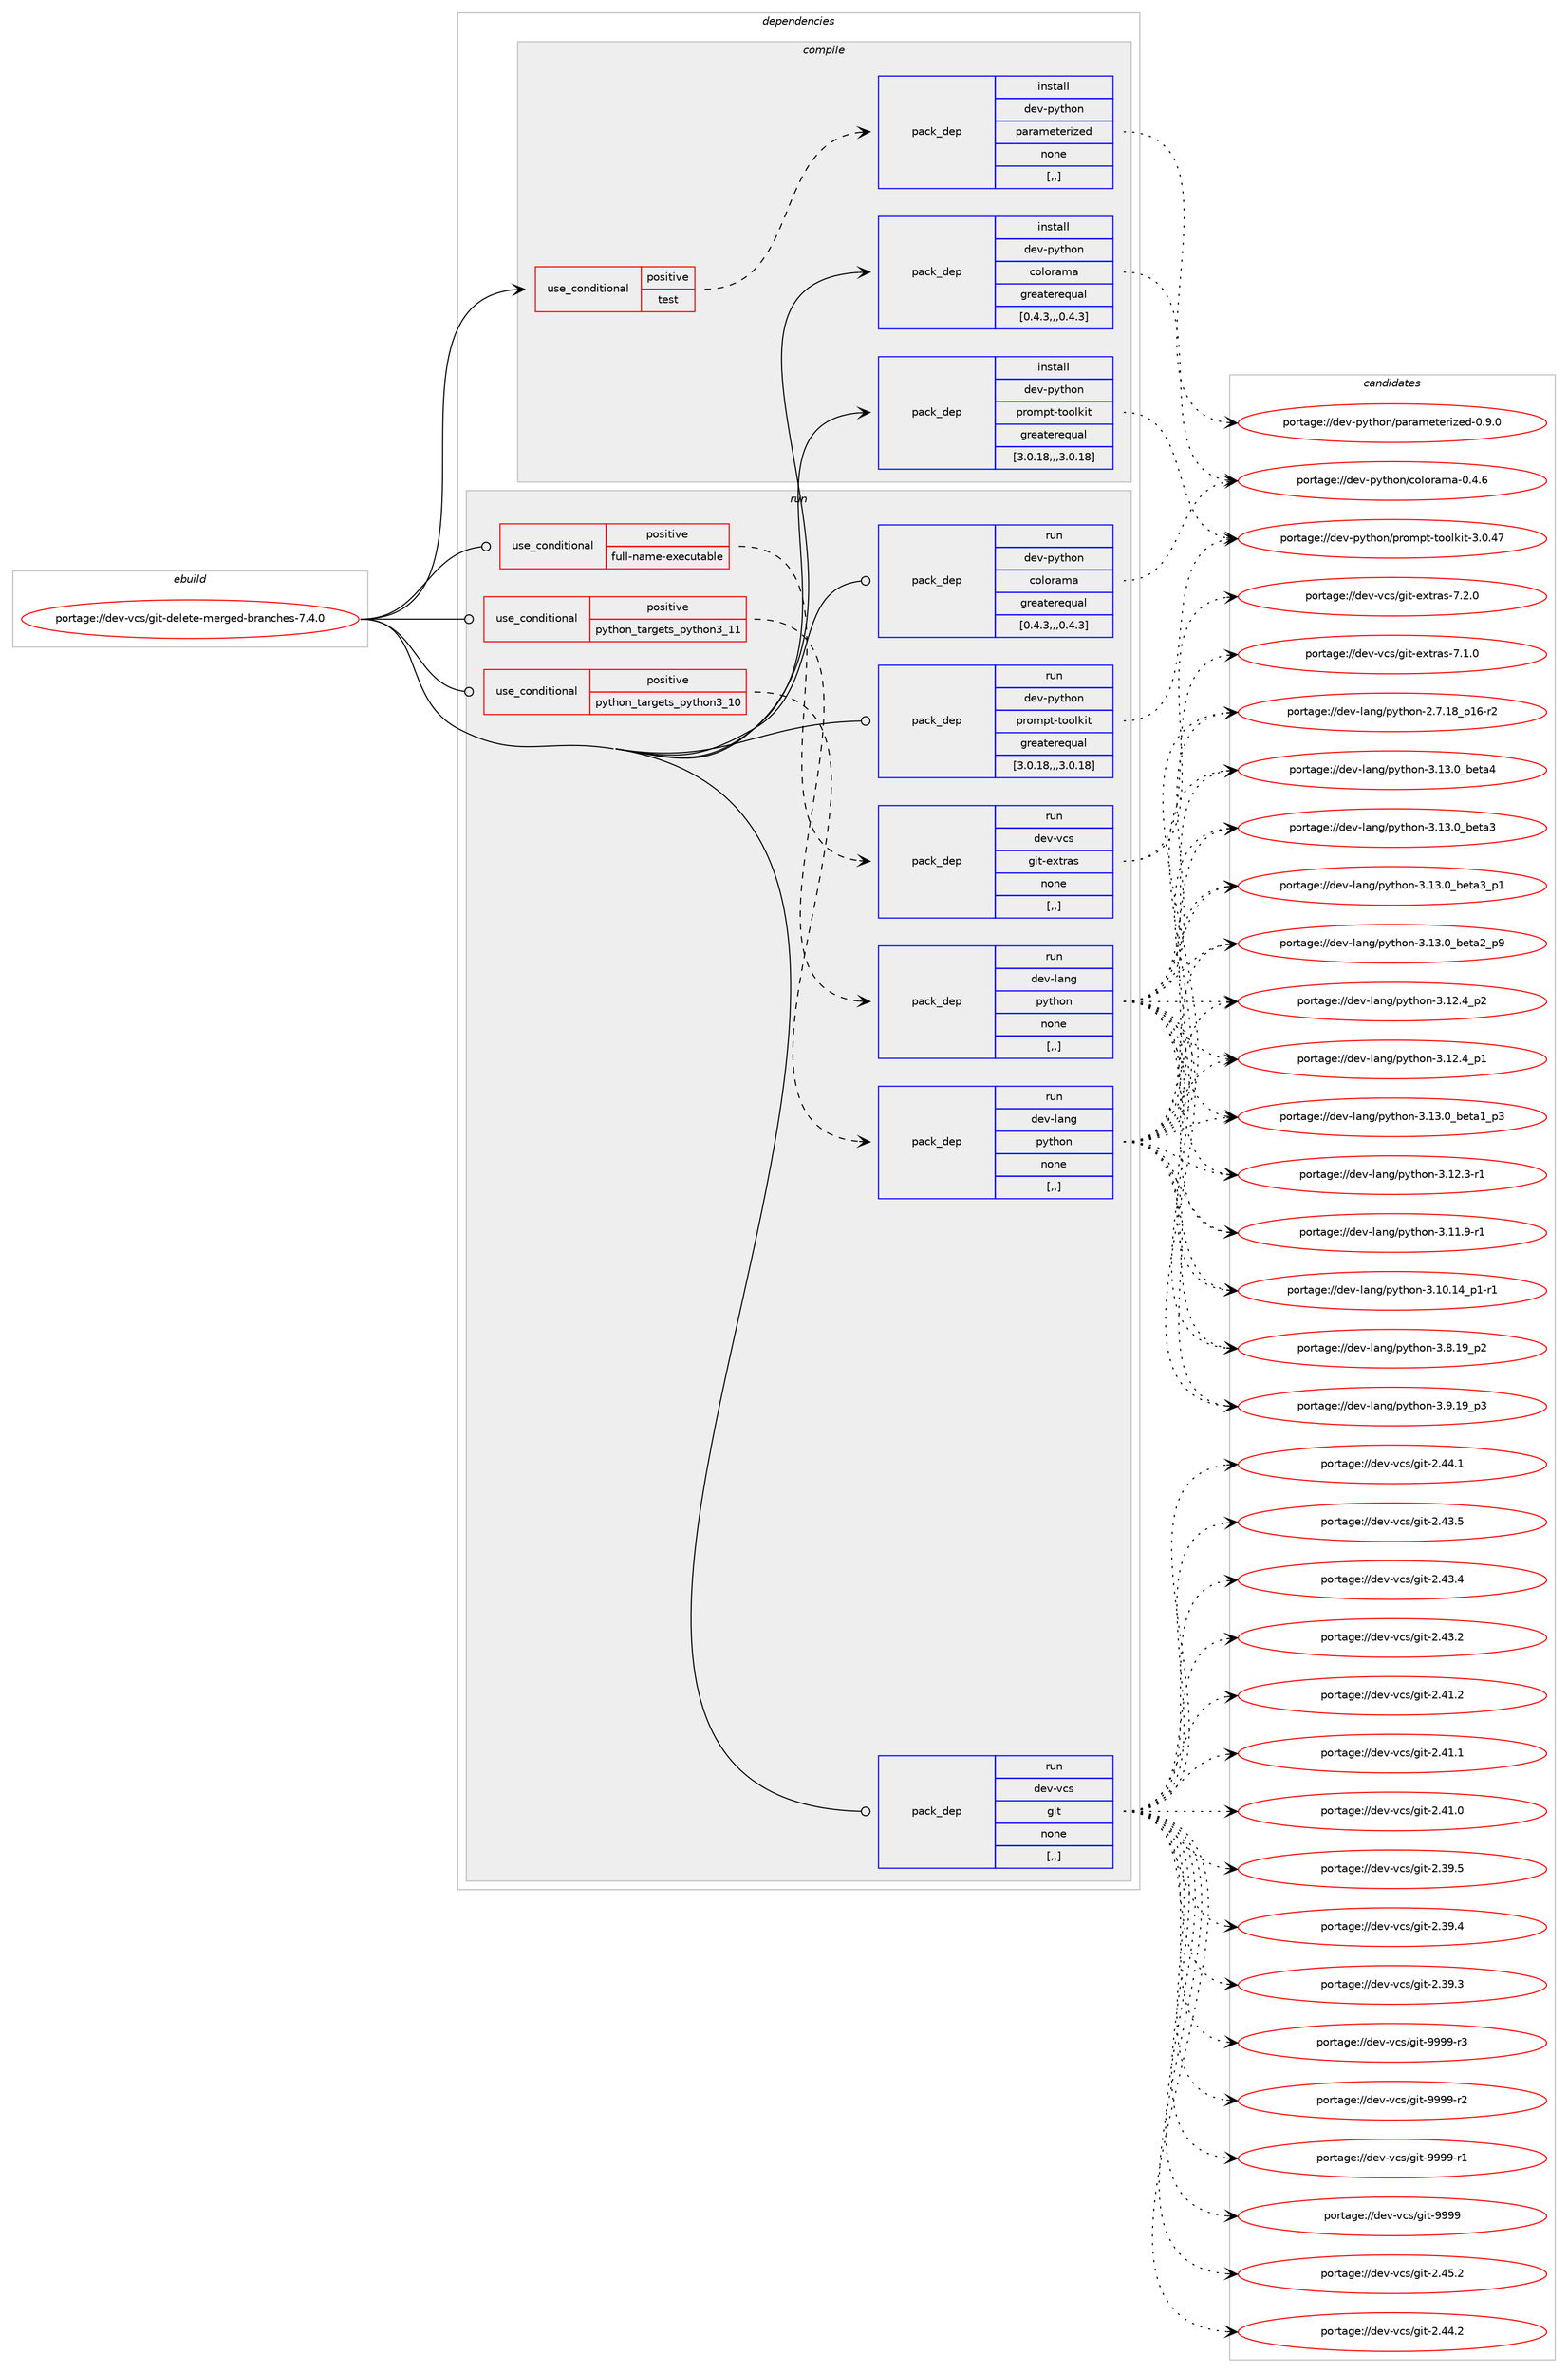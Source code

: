 digraph prolog {

# *************
# Graph options
# *************

newrank=true;
concentrate=true;
compound=true;
graph [rankdir=LR,fontname=Helvetica,fontsize=10,ranksep=1.5];#, ranksep=2.5, nodesep=0.2];
edge  [arrowhead=vee];
node  [fontname=Helvetica,fontsize=10];

# **********
# The ebuild
# **********

subgraph cluster_leftcol {
color=gray;
label=<<i>ebuild</i>>;
id [label="portage://dev-vcs/git-delete-merged-branches-7.4.0", color=red, width=4, href="../dev-vcs/git-delete-merged-branches-7.4.0.svg"];
}

# ****************
# The dependencies
# ****************

subgraph cluster_midcol {
color=gray;
label=<<i>dependencies</i>>;
subgraph cluster_compile {
fillcolor="#eeeeee";
style=filled;
label=<<i>compile</i>>;
subgraph cond62502 {
dependency222263 [label=<<TABLE BORDER="0" CELLBORDER="1" CELLSPACING="0" CELLPADDING="4"><TR><TD ROWSPAN="3" CELLPADDING="10">use_conditional</TD></TR><TR><TD>positive</TD></TR><TR><TD>test</TD></TR></TABLE>>, shape=none, color=red];
subgraph pack158298 {
dependency222264 [label=<<TABLE BORDER="0" CELLBORDER="1" CELLSPACING="0" CELLPADDING="4" WIDTH="220"><TR><TD ROWSPAN="6" CELLPADDING="30">pack_dep</TD></TR><TR><TD WIDTH="110">install</TD></TR><TR><TD>dev-python</TD></TR><TR><TD>parameterized</TD></TR><TR><TD>none</TD></TR><TR><TD>[,,]</TD></TR></TABLE>>, shape=none, color=blue];
}
dependency222263:e -> dependency222264:w [weight=20,style="dashed",arrowhead="vee"];
}
id:e -> dependency222263:w [weight=20,style="solid",arrowhead="vee"];
subgraph pack158299 {
dependency222265 [label=<<TABLE BORDER="0" CELLBORDER="1" CELLSPACING="0" CELLPADDING="4" WIDTH="220"><TR><TD ROWSPAN="6" CELLPADDING="30">pack_dep</TD></TR><TR><TD WIDTH="110">install</TD></TR><TR><TD>dev-python</TD></TR><TR><TD>colorama</TD></TR><TR><TD>greaterequal</TD></TR><TR><TD>[0.4.3,,,0.4.3]</TD></TR></TABLE>>, shape=none, color=blue];
}
id:e -> dependency222265:w [weight=20,style="solid",arrowhead="vee"];
subgraph pack158300 {
dependency222266 [label=<<TABLE BORDER="0" CELLBORDER="1" CELLSPACING="0" CELLPADDING="4" WIDTH="220"><TR><TD ROWSPAN="6" CELLPADDING="30">pack_dep</TD></TR><TR><TD WIDTH="110">install</TD></TR><TR><TD>dev-python</TD></TR><TR><TD>prompt-toolkit</TD></TR><TR><TD>greaterequal</TD></TR><TR><TD>[3.0.18,,,3.0.18]</TD></TR></TABLE>>, shape=none, color=blue];
}
id:e -> dependency222266:w [weight=20,style="solid",arrowhead="vee"];
}
subgraph cluster_compileandrun {
fillcolor="#eeeeee";
style=filled;
label=<<i>compile and run</i>>;
}
subgraph cluster_run {
fillcolor="#eeeeee";
style=filled;
label=<<i>run</i>>;
subgraph cond62503 {
dependency222267 [label=<<TABLE BORDER="0" CELLBORDER="1" CELLSPACING="0" CELLPADDING="4"><TR><TD ROWSPAN="3" CELLPADDING="10">use_conditional</TD></TR><TR><TD>positive</TD></TR><TR><TD>full-name-executable</TD></TR></TABLE>>, shape=none, color=red];
subgraph pack158301 {
dependency222268 [label=<<TABLE BORDER="0" CELLBORDER="1" CELLSPACING="0" CELLPADDING="4" WIDTH="220"><TR><TD ROWSPAN="6" CELLPADDING="30">pack_dep</TD></TR><TR><TD WIDTH="110">run</TD></TR><TR><TD>dev-vcs</TD></TR><TR><TD>git-extras</TD></TR><TR><TD>none</TD></TR><TR><TD>[,,]</TD></TR></TABLE>>, shape=none, color=blue];
}
dependency222267:e -> dependency222268:w [weight=20,style="dashed",arrowhead="vee"];
}
id:e -> dependency222267:w [weight=20,style="solid",arrowhead="odot"];
subgraph cond62504 {
dependency222269 [label=<<TABLE BORDER="0" CELLBORDER="1" CELLSPACING="0" CELLPADDING="4"><TR><TD ROWSPAN="3" CELLPADDING="10">use_conditional</TD></TR><TR><TD>positive</TD></TR><TR><TD>python_targets_python3_10</TD></TR></TABLE>>, shape=none, color=red];
subgraph pack158302 {
dependency222270 [label=<<TABLE BORDER="0" CELLBORDER="1" CELLSPACING="0" CELLPADDING="4" WIDTH="220"><TR><TD ROWSPAN="6" CELLPADDING="30">pack_dep</TD></TR><TR><TD WIDTH="110">run</TD></TR><TR><TD>dev-lang</TD></TR><TR><TD>python</TD></TR><TR><TD>none</TD></TR><TR><TD>[,,]</TD></TR></TABLE>>, shape=none, color=blue];
}
dependency222269:e -> dependency222270:w [weight=20,style="dashed",arrowhead="vee"];
}
id:e -> dependency222269:w [weight=20,style="solid",arrowhead="odot"];
subgraph cond62505 {
dependency222271 [label=<<TABLE BORDER="0" CELLBORDER="1" CELLSPACING="0" CELLPADDING="4"><TR><TD ROWSPAN="3" CELLPADDING="10">use_conditional</TD></TR><TR><TD>positive</TD></TR><TR><TD>python_targets_python3_11</TD></TR></TABLE>>, shape=none, color=red];
subgraph pack158303 {
dependency222272 [label=<<TABLE BORDER="0" CELLBORDER="1" CELLSPACING="0" CELLPADDING="4" WIDTH="220"><TR><TD ROWSPAN="6" CELLPADDING="30">pack_dep</TD></TR><TR><TD WIDTH="110">run</TD></TR><TR><TD>dev-lang</TD></TR><TR><TD>python</TD></TR><TR><TD>none</TD></TR><TR><TD>[,,]</TD></TR></TABLE>>, shape=none, color=blue];
}
dependency222271:e -> dependency222272:w [weight=20,style="dashed",arrowhead="vee"];
}
id:e -> dependency222271:w [weight=20,style="solid",arrowhead="odot"];
subgraph pack158304 {
dependency222273 [label=<<TABLE BORDER="0" CELLBORDER="1" CELLSPACING="0" CELLPADDING="4" WIDTH="220"><TR><TD ROWSPAN="6" CELLPADDING="30">pack_dep</TD></TR><TR><TD WIDTH="110">run</TD></TR><TR><TD>dev-python</TD></TR><TR><TD>colorama</TD></TR><TR><TD>greaterequal</TD></TR><TR><TD>[0.4.3,,,0.4.3]</TD></TR></TABLE>>, shape=none, color=blue];
}
id:e -> dependency222273:w [weight=20,style="solid",arrowhead="odot"];
subgraph pack158305 {
dependency222274 [label=<<TABLE BORDER="0" CELLBORDER="1" CELLSPACING="0" CELLPADDING="4" WIDTH="220"><TR><TD ROWSPAN="6" CELLPADDING="30">pack_dep</TD></TR><TR><TD WIDTH="110">run</TD></TR><TR><TD>dev-python</TD></TR><TR><TD>prompt-toolkit</TD></TR><TR><TD>greaterequal</TD></TR><TR><TD>[3.0.18,,,3.0.18]</TD></TR></TABLE>>, shape=none, color=blue];
}
id:e -> dependency222274:w [weight=20,style="solid",arrowhead="odot"];
subgraph pack158306 {
dependency222275 [label=<<TABLE BORDER="0" CELLBORDER="1" CELLSPACING="0" CELLPADDING="4" WIDTH="220"><TR><TD ROWSPAN="6" CELLPADDING="30">pack_dep</TD></TR><TR><TD WIDTH="110">run</TD></TR><TR><TD>dev-vcs</TD></TR><TR><TD>git</TD></TR><TR><TD>none</TD></TR><TR><TD>[,,]</TD></TR></TABLE>>, shape=none, color=blue];
}
id:e -> dependency222275:w [weight=20,style="solid",arrowhead="odot"];
}
}

# **************
# The candidates
# **************

subgraph cluster_choices {
rank=same;
color=gray;
label=<<i>candidates</i>>;

subgraph choice158298 {
color=black;
nodesep=1;
choice10010111845112121116104111110471129711497109101116101114105122101100454846574648 [label="portage://dev-python/parameterized-0.9.0", color=red, width=4,href="../dev-python/parameterized-0.9.0.svg"];
dependency222264:e -> choice10010111845112121116104111110471129711497109101116101114105122101100454846574648:w [style=dotted,weight="100"];
}
subgraph choice158299 {
color=black;
nodesep=1;
choice1001011184511212111610411111047991111081111149710997454846524654 [label="portage://dev-python/colorama-0.4.6", color=red, width=4,href="../dev-python/colorama-0.4.6.svg"];
dependency222265:e -> choice1001011184511212111610411111047991111081111149710997454846524654:w [style=dotted,weight="100"];
}
subgraph choice158300 {
color=black;
nodesep=1;
choice10010111845112121116104111110471121141111091121164511611111110810710511645514648465255 [label="portage://dev-python/prompt-toolkit-3.0.47", color=red, width=4,href="../dev-python/prompt-toolkit-3.0.47.svg"];
dependency222266:e -> choice10010111845112121116104111110471121141111091121164511611111110810710511645514648465255:w [style=dotted,weight="100"];
}
subgraph choice158301 {
color=black;
nodesep=1;
choice1001011184511899115471031051164510112011611497115455546504648 [label="portage://dev-vcs/git-extras-7.2.0", color=red, width=4,href="../dev-vcs/git-extras-7.2.0.svg"];
choice1001011184511899115471031051164510112011611497115455546494648 [label="portage://dev-vcs/git-extras-7.1.0", color=red, width=4,href="../dev-vcs/git-extras-7.1.0.svg"];
dependency222268:e -> choice1001011184511899115471031051164510112011611497115455546504648:w [style=dotted,weight="100"];
dependency222268:e -> choice1001011184511899115471031051164510112011611497115455546494648:w [style=dotted,weight="100"];
}
subgraph choice158302 {
color=black;
nodesep=1;
choice1001011184510897110103471121211161041111104551464951464895981011169752 [label="portage://dev-lang/python-3.13.0_beta4", color=red, width=4,href="../dev-lang/python-3.13.0_beta4.svg"];
choice10010111845108971101034711212111610411111045514649514648959810111697519511249 [label="portage://dev-lang/python-3.13.0_beta3_p1", color=red, width=4,href="../dev-lang/python-3.13.0_beta3_p1.svg"];
choice1001011184510897110103471121211161041111104551464951464895981011169751 [label="portage://dev-lang/python-3.13.0_beta3", color=red, width=4,href="../dev-lang/python-3.13.0_beta3.svg"];
choice10010111845108971101034711212111610411111045514649514648959810111697509511257 [label="portage://dev-lang/python-3.13.0_beta2_p9", color=red, width=4,href="../dev-lang/python-3.13.0_beta2_p9.svg"];
choice10010111845108971101034711212111610411111045514649514648959810111697499511251 [label="portage://dev-lang/python-3.13.0_beta1_p3", color=red, width=4,href="../dev-lang/python-3.13.0_beta1_p3.svg"];
choice100101118451089711010347112121116104111110455146495046529511250 [label="portage://dev-lang/python-3.12.4_p2", color=red, width=4,href="../dev-lang/python-3.12.4_p2.svg"];
choice100101118451089711010347112121116104111110455146495046529511249 [label="portage://dev-lang/python-3.12.4_p1", color=red, width=4,href="../dev-lang/python-3.12.4_p1.svg"];
choice100101118451089711010347112121116104111110455146495046514511449 [label="portage://dev-lang/python-3.12.3-r1", color=red, width=4,href="../dev-lang/python-3.12.3-r1.svg"];
choice100101118451089711010347112121116104111110455146494946574511449 [label="portage://dev-lang/python-3.11.9-r1", color=red, width=4,href="../dev-lang/python-3.11.9-r1.svg"];
choice100101118451089711010347112121116104111110455146494846495295112494511449 [label="portage://dev-lang/python-3.10.14_p1-r1", color=red, width=4,href="../dev-lang/python-3.10.14_p1-r1.svg"];
choice100101118451089711010347112121116104111110455146574649579511251 [label="portage://dev-lang/python-3.9.19_p3", color=red, width=4,href="../dev-lang/python-3.9.19_p3.svg"];
choice100101118451089711010347112121116104111110455146564649579511250 [label="portage://dev-lang/python-3.8.19_p2", color=red, width=4,href="../dev-lang/python-3.8.19_p2.svg"];
choice100101118451089711010347112121116104111110455046554649569511249544511450 [label="portage://dev-lang/python-2.7.18_p16-r2", color=red, width=4,href="../dev-lang/python-2.7.18_p16-r2.svg"];
dependency222270:e -> choice1001011184510897110103471121211161041111104551464951464895981011169752:w [style=dotted,weight="100"];
dependency222270:e -> choice10010111845108971101034711212111610411111045514649514648959810111697519511249:w [style=dotted,weight="100"];
dependency222270:e -> choice1001011184510897110103471121211161041111104551464951464895981011169751:w [style=dotted,weight="100"];
dependency222270:e -> choice10010111845108971101034711212111610411111045514649514648959810111697509511257:w [style=dotted,weight="100"];
dependency222270:e -> choice10010111845108971101034711212111610411111045514649514648959810111697499511251:w [style=dotted,weight="100"];
dependency222270:e -> choice100101118451089711010347112121116104111110455146495046529511250:w [style=dotted,weight="100"];
dependency222270:e -> choice100101118451089711010347112121116104111110455146495046529511249:w [style=dotted,weight="100"];
dependency222270:e -> choice100101118451089711010347112121116104111110455146495046514511449:w [style=dotted,weight="100"];
dependency222270:e -> choice100101118451089711010347112121116104111110455146494946574511449:w [style=dotted,weight="100"];
dependency222270:e -> choice100101118451089711010347112121116104111110455146494846495295112494511449:w [style=dotted,weight="100"];
dependency222270:e -> choice100101118451089711010347112121116104111110455146574649579511251:w [style=dotted,weight="100"];
dependency222270:e -> choice100101118451089711010347112121116104111110455146564649579511250:w [style=dotted,weight="100"];
dependency222270:e -> choice100101118451089711010347112121116104111110455046554649569511249544511450:w [style=dotted,weight="100"];
}
subgraph choice158303 {
color=black;
nodesep=1;
choice1001011184510897110103471121211161041111104551464951464895981011169752 [label="portage://dev-lang/python-3.13.0_beta4", color=red, width=4,href="../dev-lang/python-3.13.0_beta4.svg"];
choice10010111845108971101034711212111610411111045514649514648959810111697519511249 [label="portage://dev-lang/python-3.13.0_beta3_p1", color=red, width=4,href="../dev-lang/python-3.13.0_beta3_p1.svg"];
choice1001011184510897110103471121211161041111104551464951464895981011169751 [label="portage://dev-lang/python-3.13.0_beta3", color=red, width=4,href="../dev-lang/python-3.13.0_beta3.svg"];
choice10010111845108971101034711212111610411111045514649514648959810111697509511257 [label="portage://dev-lang/python-3.13.0_beta2_p9", color=red, width=4,href="../dev-lang/python-3.13.0_beta2_p9.svg"];
choice10010111845108971101034711212111610411111045514649514648959810111697499511251 [label="portage://dev-lang/python-3.13.0_beta1_p3", color=red, width=4,href="../dev-lang/python-3.13.0_beta1_p3.svg"];
choice100101118451089711010347112121116104111110455146495046529511250 [label="portage://dev-lang/python-3.12.4_p2", color=red, width=4,href="../dev-lang/python-3.12.4_p2.svg"];
choice100101118451089711010347112121116104111110455146495046529511249 [label="portage://dev-lang/python-3.12.4_p1", color=red, width=4,href="../dev-lang/python-3.12.4_p1.svg"];
choice100101118451089711010347112121116104111110455146495046514511449 [label="portage://dev-lang/python-3.12.3-r1", color=red, width=4,href="../dev-lang/python-3.12.3-r1.svg"];
choice100101118451089711010347112121116104111110455146494946574511449 [label="portage://dev-lang/python-3.11.9-r1", color=red, width=4,href="../dev-lang/python-3.11.9-r1.svg"];
choice100101118451089711010347112121116104111110455146494846495295112494511449 [label="portage://dev-lang/python-3.10.14_p1-r1", color=red, width=4,href="../dev-lang/python-3.10.14_p1-r1.svg"];
choice100101118451089711010347112121116104111110455146574649579511251 [label="portage://dev-lang/python-3.9.19_p3", color=red, width=4,href="../dev-lang/python-3.9.19_p3.svg"];
choice100101118451089711010347112121116104111110455146564649579511250 [label="portage://dev-lang/python-3.8.19_p2", color=red, width=4,href="../dev-lang/python-3.8.19_p2.svg"];
choice100101118451089711010347112121116104111110455046554649569511249544511450 [label="portage://dev-lang/python-2.7.18_p16-r2", color=red, width=4,href="../dev-lang/python-2.7.18_p16-r2.svg"];
dependency222272:e -> choice1001011184510897110103471121211161041111104551464951464895981011169752:w [style=dotted,weight="100"];
dependency222272:e -> choice10010111845108971101034711212111610411111045514649514648959810111697519511249:w [style=dotted,weight="100"];
dependency222272:e -> choice1001011184510897110103471121211161041111104551464951464895981011169751:w [style=dotted,weight="100"];
dependency222272:e -> choice10010111845108971101034711212111610411111045514649514648959810111697509511257:w [style=dotted,weight="100"];
dependency222272:e -> choice10010111845108971101034711212111610411111045514649514648959810111697499511251:w [style=dotted,weight="100"];
dependency222272:e -> choice100101118451089711010347112121116104111110455146495046529511250:w [style=dotted,weight="100"];
dependency222272:e -> choice100101118451089711010347112121116104111110455146495046529511249:w [style=dotted,weight="100"];
dependency222272:e -> choice100101118451089711010347112121116104111110455146495046514511449:w [style=dotted,weight="100"];
dependency222272:e -> choice100101118451089711010347112121116104111110455146494946574511449:w [style=dotted,weight="100"];
dependency222272:e -> choice100101118451089711010347112121116104111110455146494846495295112494511449:w [style=dotted,weight="100"];
dependency222272:e -> choice100101118451089711010347112121116104111110455146574649579511251:w [style=dotted,weight="100"];
dependency222272:e -> choice100101118451089711010347112121116104111110455146564649579511250:w [style=dotted,weight="100"];
dependency222272:e -> choice100101118451089711010347112121116104111110455046554649569511249544511450:w [style=dotted,weight="100"];
}
subgraph choice158304 {
color=black;
nodesep=1;
choice1001011184511212111610411111047991111081111149710997454846524654 [label="portage://dev-python/colorama-0.4.6", color=red, width=4,href="../dev-python/colorama-0.4.6.svg"];
dependency222273:e -> choice1001011184511212111610411111047991111081111149710997454846524654:w [style=dotted,weight="100"];
}
subgraph choice158305 {
color=black;
nodesep=1;
choice10010111845112121116104111110471121141111091121164511611111110810710511645514648465255 [label="portage://dev-python/prompt-toolkit-3.0.47", color=red, width=4,href="../dev-python/prompt-toolkit-3.0.47.svg"];
dependency222274:e -> choice10010111845112121116104111110471121141111091121164511611111110810710511645514648465255:w [style=dotted,weight="100"];
}
subgraph choice158306 {
color=black;
nodesep=1;
choice10010111845118991154710310511645575757574511451 [label="portage://dev-vcs/git-9999-r3", color=red, width=4,href="../dev-vcs/git-9999-r3.svg"];
choice10010111845118991154710310511645575757574511450 [label="portage://dev-vcs/git-9999-r2", color=red, width=4,href="../dev-vcs/git-9999-r2.svg"];
choice10010111845118991154710310511645575757574511449 [label="portage://dev-vcs/git-9999-r1", color=red, width=4,href="../dev-vcs/git-9999-r1.svg"];
choice1001011184511899115471031051164557575757 [label="portage://dev-vcs/git-9999", color=red, width=4,href="../dev-vcs/git-9999.svg"];
choice10010111845118991154710310511645504652534650 [label="portage://dev-vcs/git-2.45.2", color=red, width=4,href="../dev-vcs/git-2.45.2.svg"];
choice10010111845118991154710310511645504652524650 [label="portage://dev-vcs/git-2.44.2", color=red, width=4,href="../dev-vcs/git-2.44.2.svg"];
choice10010111845118991154710310511645504652524649 [label="portage://dev-vcs/git-2.44.1", color=red, width=4,href="../dev-vcs/git-2.44.1.svg"];
choice10010111845118991154710310511645504652514653 [label="portage://dev-vcs/git-2.43.5", color=red, width=4,href="../dev-vcs/git-2.43.5.svg"];
choice10010111845118991154710310511645504652514652 [label="portage://dev-vcs/git-2.43.4", color=red, width=4,href="../dev-vcs/git-2.43.4.svg"];
choice10010111845118991154710310511645504652514650 [label="portage://dev-vcs/git-2.43.2", color=red, width=4,href="../dev-vcs/git-2.43.2.svg"];
choice10010111845118991154710310511645504652494650 [label="portage://dev-vcs/git-2.41.2", color=red, width=4,href="../dev-vcs/git-2.41.2.svg"];
choice10010111845118991154710310511645504652494649 [label="portage://dev-vcs/git-2.41.1", color=red, width=4,href="../dev-vcs/git-2.41.1.svg"];
choice10010111845118991154710310511645504652494648 [label="portage://dev-vcs/git-2.41.0", color=red, width=4,href="../dev-vcs/git-2.41.0.svg"];
choice10010111845118991154710310511645504651574653 [label="portage://dev-vcs/git-2.39.5", color=red, width=4,href="../dev-vcs/git-2.39.5.svg"];
choice10010111845118991154710310511645504651574652 [label="portage://dev-vcs/git-2.39.4", color=red, width=4,href="../dev-vcs/git-2.39.4.svg"];
choice10010111845118991154710310511645504651574651 [label="portage://dev-vcs/git-2.39.3", color=red, width=4,href="../dev-vcs/git-2.39.3.svg"];
dependency222275:e -> choice10010111845118991154710310511645575757574511451:w [style=dotted,weight="100"];
dependency222275:e -> choice10010111845118991154710310511645575757574511450:w [style=dotted,weight="100"];
dependency222275:e -> choice10010111845118991154710310511645575757574511449:w [style=dotted,weight="100"];
dependency222275:e -> choice1001011184511899115471031051164557575757:w [style=dotted,weight="100"];
dependency222275:e -> choice10010111845118991154710310511645504652534650:w [style=dotted,weight="100"];
dependency222275:e -> choice10010111845118991154710310511645504652524650:w [style=dotted,weight="100"];
dependency222275:e -> choice10010111845118991154710310511645504652524649:w [style=dotted,weight="100"];
dependency222275:e -> choice10010111845118991154710310511645504652514653:w [style=dotted,weight="100"];
dependency222275:e -> choice10010111845118991154710310511645504652514652:w [style=dotted,weight="100"];
dependency222275:e -> choice10010111845118991154710310511645504652514650:w [style=dotted,weight="100"];
dependency222275:e -> choice10010111845118991154710310511645504652494650:w [style=dotted,weight="100"];
dependency222275:e -> choice10010111845118991154710310511645504652494649:w [style=dotted,weight="100"];
dependency222275:e -> choice10010111845118991154710310511645504652494648:w [style=dotted,weight="100"];
dependency222275:e -> choice10010111845118991154710310511645504651574653:w [style=dotted,weight="100"];
dependency222275:e -> choice10010111845118991154710310511645504651574652:w [style=dotted,weight="100"];
dependency222275:e -> choice10010111845118991154710310511645504651574651:w [style=dotted,weight="100"];
}
}

}

